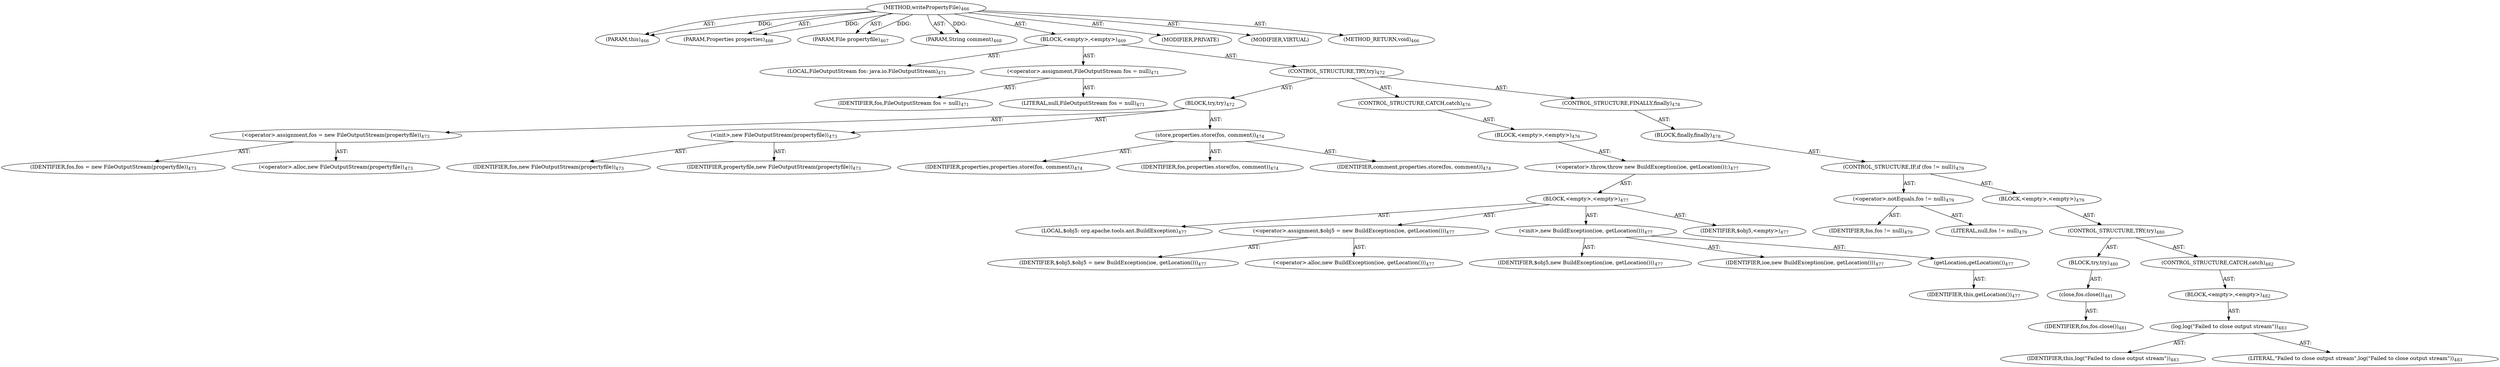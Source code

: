 digraph "writePropertyFile" {  
"111669149707" [label = <(METHOD,writePropertyFile)<SUB>466</SUB>> ]
"115964116999" [label = <(PARAM,this)<SUB>466</SUB>> ]
"115964117015" [label = <(PARAM,Properties properties)<SUB>466</SUB>> ]
"115964117016" [label = <(PARAM,File propertyfile)<SUB>467</SUB>> ]
"115964117017" [label = <(PARAM,String comment)<SUB>468</SUB>> ]
"25769803824" [label = <(BLOCK,&lt;empty&gt;,&lt;empty&gt;)<SUB>469</SUB>> ]
"94489280538" [label = <(LOCAL,FileOutputStream fos: java.io.FileOutputStream)<SUB>471</SUB>> ]
"30064771277" [label = <(&lt;operator&gt;.assignment,FileOutputStream fos = null)<SUB>471</SUB>> ]
"68719476918" [label = <(IDENTIFIER,fos,FileOutputStream fos = null)<SUB>471</SUB>> ]
"90194313255" [label = <(LITERAL,null,FileOutputStream fos = null)<SUB>471</SUB>> ]
"47244640288" [label = <(CONTROL_STRUCTURE,TRY,try)<SUB>472</SUB>> ]
"25769803825" [label = <(BLOCK,try,try)<SUB>472</SUB>> ]
"30064771278" [label = <(&lt;operator&gt;.assignment,fos = new FileOutputStream(propertyfile))<SUB>473</SUB>> ]
"68719476919" [label = <(IDENTIFIER,fos,fos = new FileOutputStream(propertyfile))<SUB>473</SUB>> ]
"30064771279" [label = <(&lt;operator&gt;.alloc,new FileOutputStream(propertyfile))<SUB>473</SUB>> ]
"30064771280" [label = <(&lt;init&gt;,new FileOutputStream(propertyfile))<SUB>473</SUB>> ]
"68719476920" [label = <(IDENTIFIER,fos,new FileOutputStream(propertyfile))<SUB>473</SUB>> ]
"68719476921" [label = <(IDENTIFIER,propertyfile,new FileOutputStream(propertyfile))<SUB>473</SUB>> ]
"30064771281" [label = <(store,properties.store(fos, comment))<SUB>474</SUB>> ]
"68719476922" [label = <(IDENTIFIER,properties,properties.store(fos, comment))<SUB>474</SUB>> ]
"68719476923" [label = <(IDENTIFIER,fos,properties.store(fos, comment))<SUB>474</SUB>> ]
"68719476924" [label = <(IDENTIFIER,comment,properties.store(fos, comment))<SUB>474</SUB>> ]
"47244640289" [label = <(CONTROL_STRUCTURE,CATCH,catch)<SUB>476</SUB>> ]
"25769803826" [label = <(BLOCK,&lt;empty&gt;,&lt;empty&gt;)<SUB>476</SUB>> ]
"30064771282" [label = <(&lt;operator&gt;.throw,throw new BuildException(ioe, getLocation());)<SUB>477</SUB>> ]
"25769803827" [label = <(BLOCK,&lt;empty&gt;,&lt;empty&gt;)<SUB>477</SUB>> ]
"94489280539" [label = <(LOCAL,$obj5: org.apache.tools.ant.BuildException)<SUB>477</SUB>> ]
"30064771283" [label = <(&lt;operator&gt;.assignment,$obj5 = new BuildException(ioe, getLocation()))<SUB>477</SUB>> ]
"68719476925" [label = <(IDENTIFIER,$obj5,$obj5 = new BuildException(ioe, getLocation()))<SUB>477</SUB>> ]
"30064771284" [label = <(&lt;operator&gt;.alloc,new BuildException(ioe, getLocation()))<SUB>477</SUB>> ]
"30064771285" [label = <(&lt;init&gt;,new BuildException(ioe, getLocation()))<SUB>477</SUB>> ]
"68719476926" [label = <(IDENTIFIER,$obj5,new BuildException(ioe, getLocation()))<SUB>477</SUB>> ]
"68719476927" [label = <(IDENTIFIER,ioe,new BuildException(ioe, getLocation()))<SUB>477</SUB>> ]
"30064771286" [label = <(getLocation,getLocation())<SUB>477</SUB>> ]
"68719476755" [label = <(IDENTIFIER,this,getLocation())<SUB>477</SUB>> ]
"68719476928" [label = <(IDENTIFIER,$obj5,&lt;empty&gt;)<SUB>477</SUB>> ]
"47244640290" [label = <(CONTROL_STRUCTURE,FINALLY,finally)<SUB>478</SUB>> ]
"25769803828" [label = <(BLOCK,finally,finally)<SUB>478</SUB>> ]
"47244640291" [label = <(CONTROL_STRUCTURE,IF,if (fos != null))<SUB>479</SUB>> ]
"30064771287" [label = <(&lt;operator&gt;.notEquals,fos != null)<SUB>479</SUB>> ]
"68719476929" [label = <(IDENTIFIER,fos,fos != null)<SUB>479</SUB>> ]
"90194313256" [label = <(LITERAL,null,fos != null)<SUB>479</SUB>> ]
"25769803829" [label = <(BLOCK,&lt;empty&gt;,&lt;empty&gt;)<SUB>479</SUB>> ]
"47244640292" [label = <(CONTROL_STRUCTURE,TRY,try)<SUB>480</SUB>> ]
"25769803830" [label = <(BLOCK,try,try)<SUB>480</SUB>> ]
"30064771288" [label = <(close,fos.close())<SUB>481</SUB>> ]
"68719476930" [label = <(IDENTIFIER,fos,fos.close())<SUB>481</SUB>> ]
"47244640293" [label = <(CONTROL_STRUCTURE,CATCH,catch)<SUB>482</SUB>> ]
"25769803831" [label = <(BLOCK,&lt;empty&gt;,&lt;empty&gt;)<SUB>482</SUB>> ]
"30064771289" [label = <(log,log(&quot;Failed to close output stream&quot;))<SUB>483</SUB>> ]
"68719476756" [label = <(IDENTIFIER,this,log(&quot;Failed to close output stream&quot;))<SUB>483</SUB>> ]
"90194313257" [label = <(LITERAL,&quot;Failed to close output stream&quot;,log(&quot;Failed to close output stream&quot;))<SUB>483</SUB>> ]
"133143986205" [label = <(MODIFIER,PRIVATE)> ]
"133143986206" [label = <(MODIFIER,VIRTUAL)> ]
"128849018891" [label = <(METHOD_RETURN,void)<SUB>466</SUB>> ]
  "111669149707" -> "115964116999"  [ label = "AST: "] 
  "111669149707" -> "115964117015"  [ label = "AST: "] 
  "111669149707" -> "115964117016"  [ label = "AST: "] 
  "111669149707" -> "115964117017"  [ label = "AST: "] 
  "111669149707" -> "25769803824"  [ label = "AST: "] 
  "111669149707" -> "133143986205"  [ label = "AST: "] 
  "111669149707" -> "133143986206"  [ label = "AST: "] 
  "111669149707" -> "128849018891"  [ label = "AST: "] 
  "25769803824" -> "94489280538"  [ label = "AST: "] 
  "25769803824" -> "30064771277"  [ label = "AST: "] 
  "25769803824" -> "47244640288"  [ label = "AST: "] 
  "30064771277" -> "68719476918"  [ label = "AST: "] 
  "30064771277" -> "90194313255"  [ label = "AST: "] 
  "47244640288" -> "25769803825"  [ label = "AST: "] 
  "47244640288" -> "47244640289"  [ label = "AST: "] 
  "47244640288" -> "47244640290"  [ label = "AST: "] 
  "25769803825" -> "30064771278"  [ label = "AST: "] 
  "25769803825" -> "30064771280"  [ label = "AST: "] 
  "25769803825" -> "30064771281"  [ label = "AST: "] 
  "30064771278" -> "68719476919"  [ label = "AST: "] 
  "30064771278" -> "30064771279"  [ label = "AST: "] 
  "30064771280" -> "68719476920"  [ label = "AST: "] 
  "30064771280" -> "68719476921"  [ label = "AST: "] 
  "30064771281" -> "68719476922"  [ label = "AST: "] 
  "30064771281" -> "68719476923"  [ label = "AST: "] 
  "30064771281" -> "68719476924"  [ label = "AST: "] 
  "47244640289" -> "25769803826"  [ label = "AST: "] 
  "25769803826" -> "30064771282"  [ label = "AST: "] 
  "30064771282" -> "25769803827"  [ label = "AST: "] 
  "25769803827" -> "94489280539"  [ label = "AST: "] 
  "25769803827" -> "30064771283"  [ label = "AST: "] 
  "25769803827" -> "30064771285"  [ label = "AST: "] 
  "25769803827" -> "68719476928"  [ label = "AST: "] 
  "30064771283" -> "68719476925"  [ label = "AST: "] 
  "30064771283" -> "30064771284"  [ label = "AST: "] 
  "30064771285" -> "68719476926"  [ label = "AST: "] 
  "30064771285" -> "68719476927"  [ label = "AST: "] 
  "30064771285" -> "30064771286"  [ label = "AST: "] 
  "30064771286" -> "68719476755"  [ label = "AST: "] 
  "47244640290" -> "25769803828"  [ label = "AST: "] 
  "25769803828" -> "47244640291"  [ label = "AST: "] 
  "47244640291" -> "30064771287"  [ label = "AST: "] 
  "47244640291" -> "25769803829"  [ label = "AST: "] 
  "30064771287" -> "68719476929"  [ label = "AST: "] 
  "30064771287" -> "90194313256"  [ label = "AST: "] 
  "25769803829" -> "47244640292"  [ label = "AST: "] 
  "47244640292" -> "25769803830"  [ label = "AST: "] 
  "47244640292" -> "47244640293"  [ label = "AST: "] 
  "25769803830" -> "30064771288"  [ label = "AST: "] 
  "30064771288" -> "68719476930"  [ label = "AST: "] 
  "47244640293" -> "25769803831"  [ label = "AST: "] 
  "25769803831" -> "30064771289"  [ label = "AST: "] 
  "30064771289" -> "68719476756"  [ label = "AST: "] 
  "30064771289" -> "90194313257"  [ label = "AST: "] 
  "111669149707" -> "115964116999"  [ label = "DDG: "] 
  "111669149707" -> "115964117015"  [ label = "DDG: "] 
  "111669149707" -> "115964117016"  [ label = "DDG: "] 
  "111669149707" -> "115964117017"  [ label = "DDG: "] 
}
